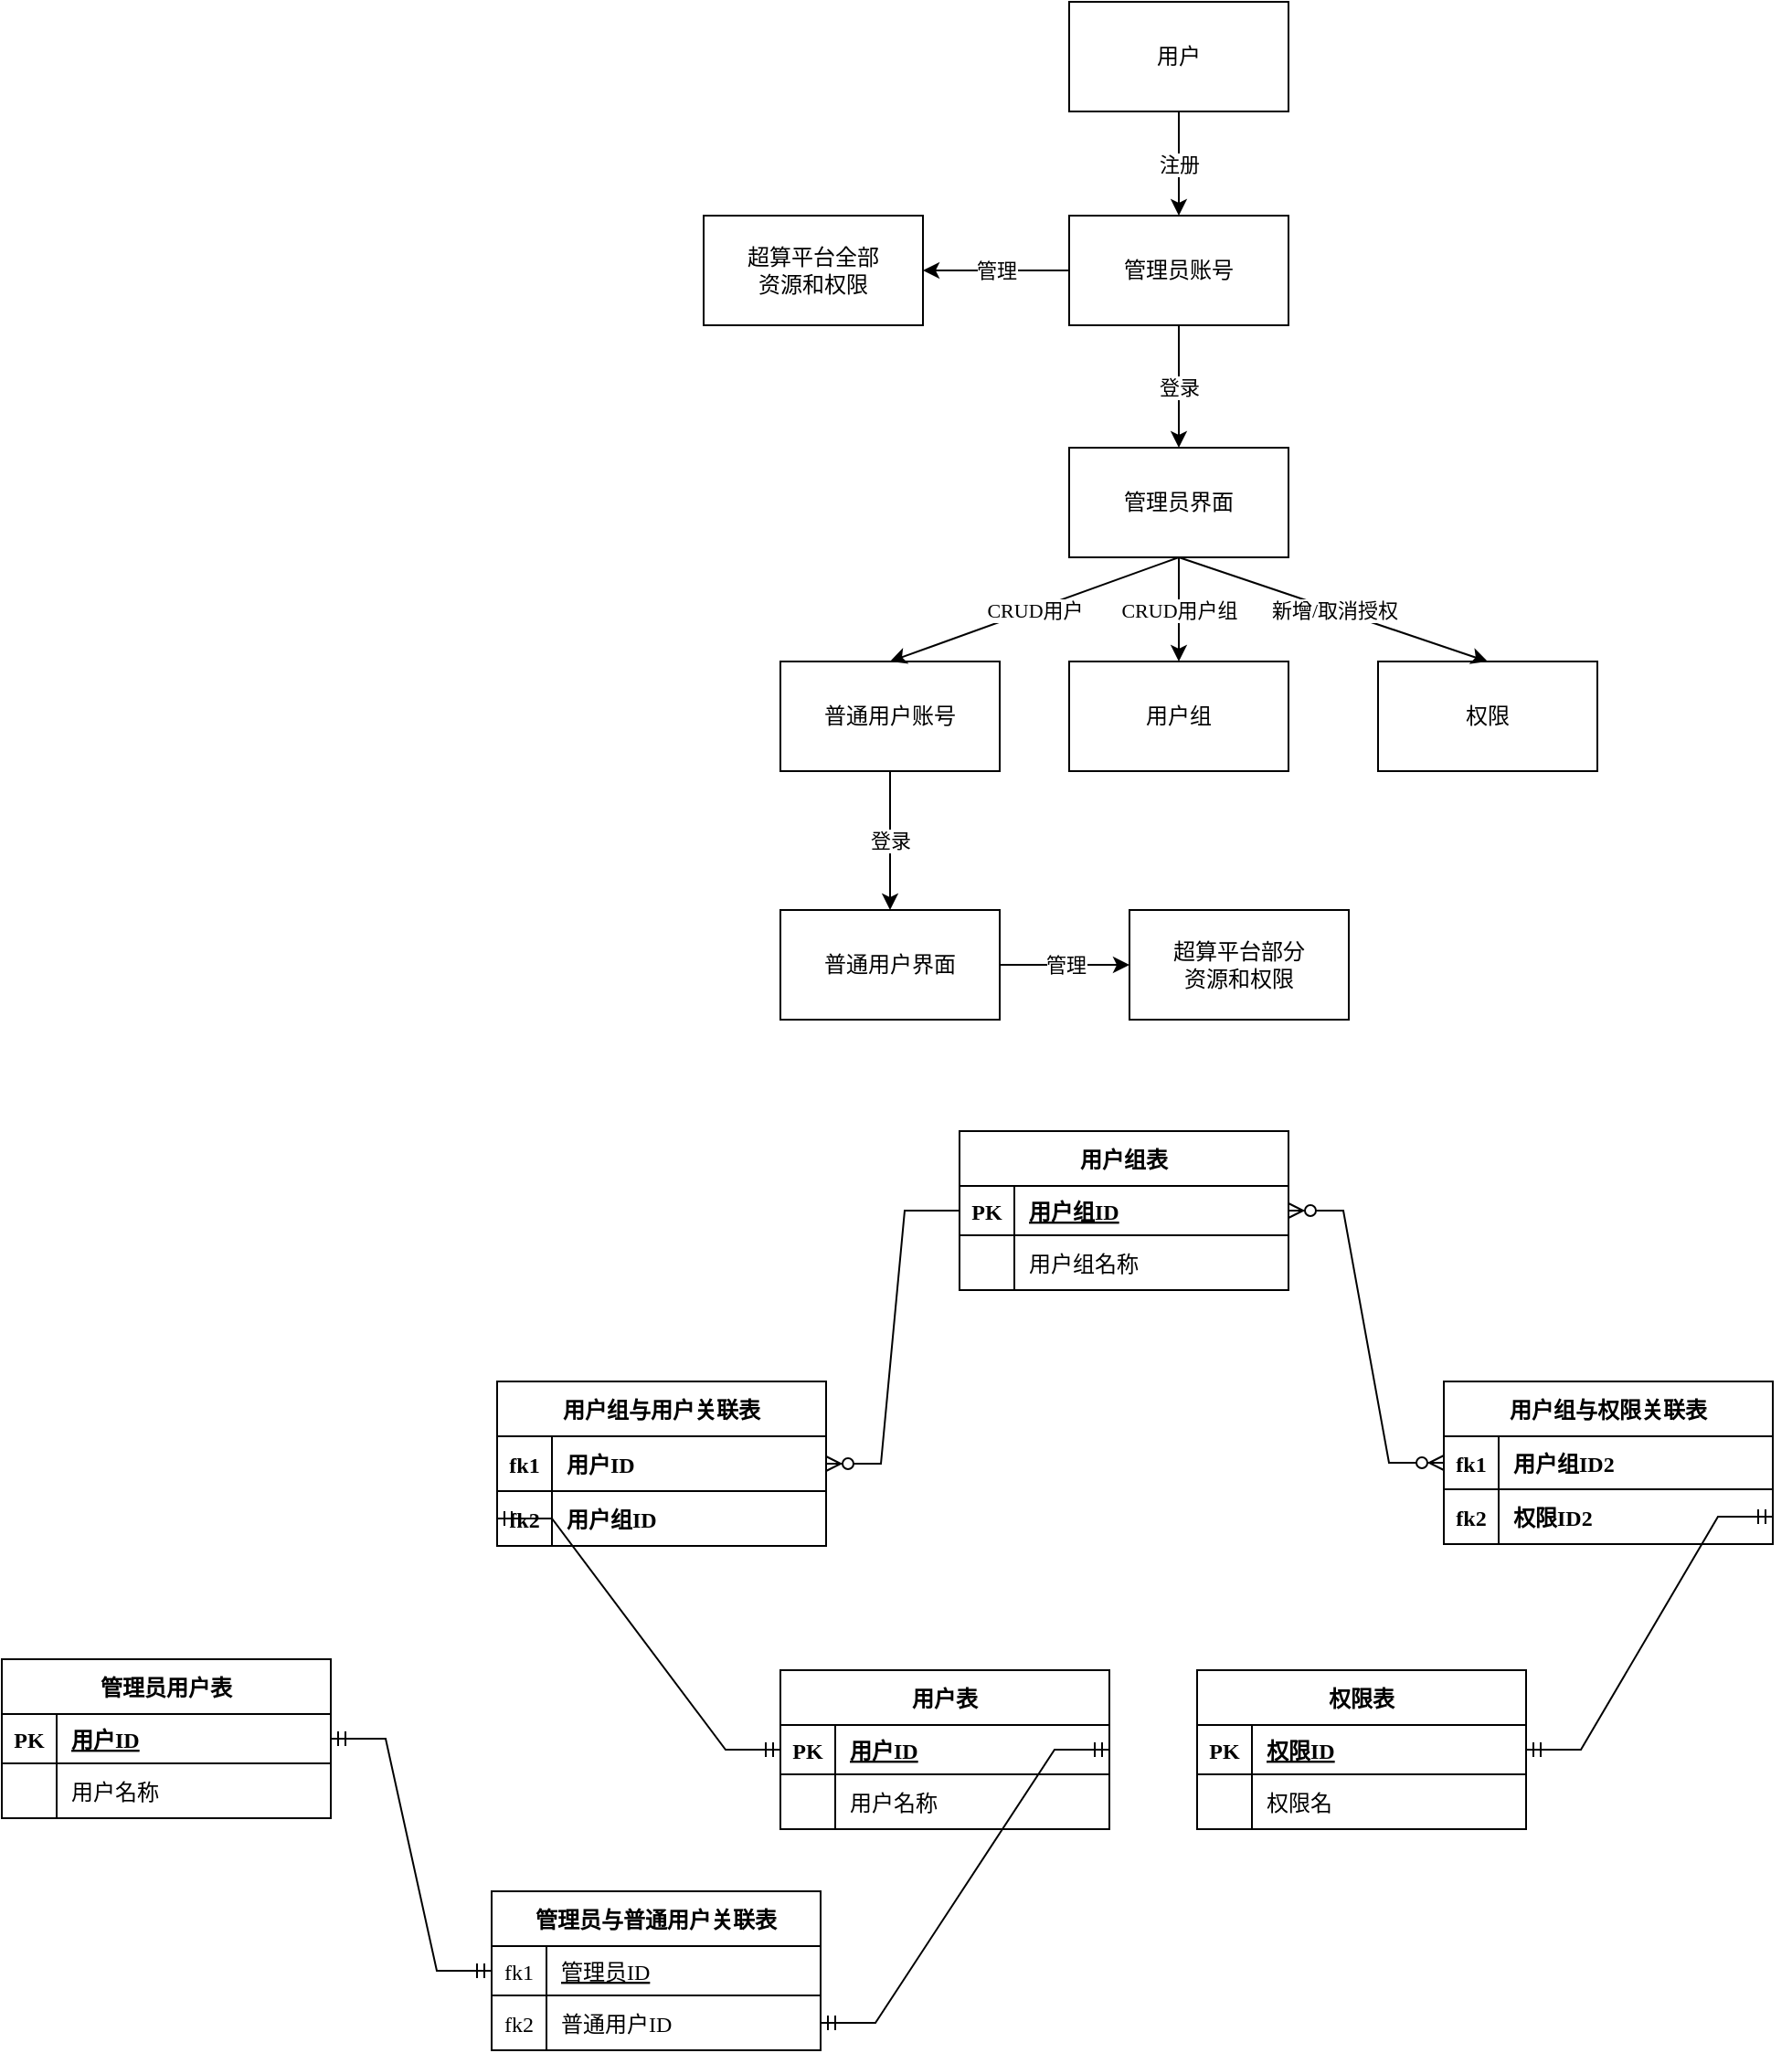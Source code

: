 <mxfile version="15.6.3" type="github">
  <diagram id="mFgV5_7U-bqLbS9MCXDc" name="Page-1">
    <mxGraphModel dx="2545" dy="935" grid="0" gridSize="10" guides="1" tooltips="1" connect="1" arrows="1" fold="1" page="1" pageScale="1" pageWidth="827" pageHeight="1169" math="0" shadow="0">
      <root>
        <mxCell id="0" />
        <mxCell id="1" parent="0" />
        <mxCell id="2kzCMtwzIrTYSETT1FgG-13" value="用户组表" style="shape=table;startSize=30;container=1;collapsible=1;childLayout=tableLayout;fixedRows=1;rowLines=0;fontStyle=1;align=center;resizeLast=1;fontFamily=Times New Roman;" parent="1" vertex="1">
          <mxGeometry x="328" y="641" width="180" height="87" as="geometry" />
        </mxCell>
        <mxCell id="2kzCMtwzIrTYSETT1FgG-14" value="" style="shape=partialRectangle;collapsible=0;dropTarget=0;pointerEvents=0;fillColor=none;top=0;left=0;bottom=1;right=0;points=[[0,0.5],[1,0.5]];portConstraint=eastwest;fontFamily=Times New Roman;" parent="2kzCMtwzIrTYSETT1FgG-13" vertex="1">
          <mxGeometry y="30" width="180" height="27" as="geometry" />
        </mxCell>
        <mxCell id="2kzCMtwzIrTYSETT1FgG-15" value="PK" style="shape=partialRectangle;connectable=0;fillColor=none;top=0;left=0;bottom=0;right=0;fontStyle=1;overflow=hidden;fontFamily=Times New Roman;" parent="2kzCMtwzIrTYSETT1FgG-14" vertex="1">
          <mxGeometry width="30" height="27" as="geometry">
            <mxRectangle width="30" height="27" as="alternateBounds" />
          </mxGeometry>
        </mxCell>
        <mxCell id="2kzCMtwzIrTYSETT1FgG-16" value="用户组ID" style="shape=partialRectangle;connectable=0;fillColor=none;top=0;left=0;bottom=0;right=0;align=left;spacingLeft=6;fontStyle=5;overflow=hidden;fontFamily=Times New Roman;" parent="2kzCMtwzIrTYSETT1FgG-14" vertex="1">
          <mxGeometry x="30" width="150" height="27" as="geometry">
            <mxRectangle width="150" height="27" as="alternateBounds" />
          </mxGeometry>
        </mxCell>
        <mxCell id="2kzCMtwzIrTYSETT1FgG-17" value="" style="shape=partialRectangle;collapsible=0;dropTarget=0;pointerEvents=0;fillColor=none;top=0;left=0;bottom=0;right=0;points=[[0,0.5],[1,0.5]];portConstraint=eastwest;fontFamily=Times New Roman;" parent="2kzCMtwzIrTYSETT1FgG-13" vertex="1">
          <mxGeometry y="57" width="180" height="30" as="geometry" />
        </mxCell>
        <mxCell id="2kzCMtwzIrTYSETT1FgG-18" value="" style="shape=partialRectangle;connectable=0;fillColor=none;top=0;left=0;bottom=0;right=0;editable=1;overflow=hidden;fontFamily=Times New Roman;" parent="2kzCMtwzIrTYSETT1FgG-17" vertex="1">
          <mxGeometry width="30" height="30" as="geometry">
            <mxRectangle width="30" height="30" as="alternateBounds" />
          </mxGeometry>
        </mxCell>
        <mxCell id="2kzCMtwzIrTYSETT1FgG-19" value="用户组名称" style="shape=partialRectangle;connectable=0;fillColor=none;top=0;left=0;bottom=0;right=0;align=left;spacingLeft=6;overflow=hidden;fontFamily=Times New Roman;" parent="2kzCMtwzIrTYSETT1FgG-17" vertex="1">
          <mxGeometry x="30" width="150" height="30" as="geometry">
            <mxRectangle width="150" height="30" as="alternateBounds" />
          </mxGeometry>
        </mxCell>
        <mxCell id="2kzCMtwzIrTYSETT1FgG-26" value="用户组与用户关联表" style="shape=table;startSize=30;container=1;collapsible=1;childLayout=tableLayout;fixedRows=1;rowLines=0;fontStyle=1;align=center;resizeLast=1;fontFamily=Times New Roman;" parent="1" vertex="1">
          <mxGeometry x="75" y="778" width="180" height="90" as="geometry" />
        </mxCell>
        <mxCell id="2kzCMtwzIrTYSETT1FgG-27" value="" style="shape=partialRectangle;collapsible=0;dropTarget=0;pointerEvents=0;fillColor=none;top=0;left=0;bottom=1;right=0;points=[[0,0.5],[1,0.5]];portConstraint=eastwest;fontFamily=Times New Roman;" parent="2kzCMtwzIrTYSETT1FgG-26" vertex="1">
          <mxGeometry y="30" width="180" height="30" as="geometry" />
        </mxCell>
        <mxCell id="2kzCMtwzIrTYSETT1FgG-28" value="fk1" style="shape=partialRectangle;connectable=0;fillColor=none;top=0;left=0;bottom=0;right=0;fontStyle=1;overflow=hidden;fontFamily=Times New Roman;" parent="2kzCMtwzIrTYSETT1FgG-27" vertex="1">
          <mxGeometry width="30" height="30" as="geometry">
            <mxRectangle width="30" height="30" as="alternateBounds" />
          </mxGeometry>
        </mxCell>
        <mxCell id="2kzCMtwzIrTYSETT1FgG-29" value="用户ID" style="shape=partialRectangle;connectable=0;fillColor=none;top=0;left=0;bottom=0;right=0;align=left;spacingLeft=6;fontStyle=1;overflow=hidden;fontFamily=Times New Roman;" parent="2kzCMtwzIrTYSETT1FgG-27" vertex="1">
          <mxGeometry x="30" width="150" height="30" as="geometry">
            <mxRectangle width="150" height="30" as="alternateBounds" />
          </mxGeometry>
        </mxCell>
        <mxCell id="2kzCMtwzIrTYSETT1FgG-30" value="" style="shape=partialRectangle;collapsible=0;dropTarget=0;pointerEvents=0;fillColor=none;top=0;left=0;bottom=0;right=0;points=[[0,0.5],[1,0.5]];portConstraint=eastwest;fontFamily=Times New Roman;" parent="2kzCMtwzIrTYSETT1FgG-26" vertex="1">
          <mxGeometry y="60" width="180" height="30" as="geometry" />
        </mxCell>
        <mxCell id="2kzCMtwzIrTYSETT1FgG-31" value="fk2" style="shape=partialRectangle;connectable=0;fillColor=none;top=0;left=0;bottom=0;right=0;editable=1;overflow=hidden;fontStyle=1;fontFamily=Times New Roman;" parent="2kzCMtwzIrTYSETT1FgG-30" vertex="1">
          <mxGeometry width="30" height="30" as="geometry">
            <mxRectangle width="30" height="30" as="alternateBounds" />
          </mxGeometry>
        </mxCell>
        <mxCell id="2kzCMtwzIrTYSETT1FgG-32" value="用户组ID" style="shape=partialRectangle;connectable=0;fillColor=none;top=0;left=0;bottom=0;right=0;align=left;spacingLeft=6;overflow=hidden;fontStyle=1;fontFamily=Times New Roman;" parent="2kzCMtwzIrTYSETT1FgG-30" vertex="1">
          <mxGeometry x="30" width="150" height="30" as="geometry">
            <mxRectangle width="150" height="30" as="alternateBounds" />
          </mxGeometry>
        </mxCell>
        <mxCell id="2kzCMtwzIrTYSETT1FgG-41" value="用户" style="rounded=0;whiteSpace=wrap;html=1;fontFamily=Times New Roman;" parent="1" vertex="1">
          <mxGeometry x="388" y="23" width="120" height="60" as="geometry" />
        </mxCell>
        <mxCell id="2kzCMtwzIrTYSETT1FgG-40" value="" style="edgeStyle=entityRelationEdgeStyle;fontSize=12;html=1;endArrow=ERzeroToMany;endFill=1;rounded=0;entryX=1;entryY=0.5;entryDx=0;entryDy=0;fontFamily=Times New Roman;exitX=0;exitY=0.5;exitDx=0;exitDy=0;" parent="1" target="2kzCMtwzIrTYSETT1FgG-27" edge="1" source="2kzCMtwzIrTYSETT1FgG-14">
          <mxGeometry width="100" height="100" relative="1" as="geometry">
            <mxPoint x="39" y="787" as="sourcePoint" />
            <mxPoint x="386" y="1116" as="targetPoint" />
          </mxGeometry>
        </mxCell>
        <mxCell id="2kzCMtwzIrTYSETT1FgG-42" value="" style="endArrow=classic;html=1;rounded=0;exitX=0.5;exitY=1;exitDx=0;exitDy=0;entryX=0.5;entryY=0;entryDx=0;entryDy=0;fontFamily=Times New Roman;" parent="1" source="2kzCMtwzIrTYSETT1FgG-41" target="2kzCMtwzIrTYSETT1FgG-45" edge="1">
          <mxGeometry relative="1" as="geometry">
            <mxPoint x="708" y="442" as="sourcePoint" />
            <mxPoint x="448" y="149" as="targetPoint" />
          </mxGeometry>
        </mxCell>
        <mxCell id="2kzCMtwzIrTYSETT1FgG-43" value="注册" style="edgeLabel;resizable=0;html=1;align=center;verticalAlign=middle;fontFamily=Times New Roman;" parent="2kzCMtwzIrTYSETT1FgG-42" connectable="0" vertex="1">
          <mxGeometry relative="1" as="geometry" />
        </mxCell>
        <mxCell id="2kzCMtwzIrTYSETT1FgG-45" value="管理员账号" style="rounded=0;whiteSpace=wrap;html=1;fontFamily=Times New Roman;" parent="1" vertex="1">
          <mxGeometry x="388" y="140" width="120" height="60" as="geometry" />
        </mxCell>
        <mxCell id="2kzCMtwzIrTYSETT1FgG-49" value="" style="endArrow=classic;html=1;rounded=0;exitX=0.5;exitY=1;exitDx=0;exitDy=0;entryX=0.5;entryY=0;entryDx=0;entryDy=0;fontFamily=Times New Roman;" parent="1" source="2kzCMtwzIrTYSETT1FgG-45" target="2kzCMtwzIrTYSETT1FgG-51" edge="1">
          <mxGeometry relative="1" as="geometry">
            <mxPoint x="582" y="301" as="sourcePoint" />
            <mxPoint x="442" y="285" as="targetPoint" />
          </mxGeometry>
        </mxCell>
        <mxCell id="2kzCMtwzIrTYSETT1FgG-50" value="登录" style="edgeLabel;resizable=0;html=1;align=center;verticalAlign=middle;fontFamily=Times New Roman;" parent="2kzCMtwzIrTYSETT1FgG-49" connectable="0" vertex="1">
          <mxGeometry relative="1" as="geometry" />
        </mxCell>
        <mxCell id="2kzCMtwzIrTYSETT1FgG-51" value="管理员界面" style="rounded=0;whiteSpace=wrap;html=1;fontFamily=Times New Roman;" parent="1" vertex="1">
          <mxGeometry x="388" y="267" width="120" height="60" as="geometry" />
        </mxCell>
        <mxCell id="2kzCMtwzIrTYSETT1FgG-53" value="超算平台全部&lt;br&gt;资源和权限" style="whiteSpace=wrap;html=1;rounded=0;fontFamily=Times New Roman;" parent="1" vertex="1">
          <mxGeometry x="188" y="140" width="120" height="60" as="geometry" />
        </mxCell>
        <mxCell id="2kzCMtwzIrTYSETT1FgG-59" value="普通用户账号" style="rounded=0;whiteSpace=wrap;html=1;fontFamily=Times New Roman;" parent="1" vertex="1">
          <mxGeometry x="230" y="384" width="120" height="60" as="geometry" />
        </mxCell>
        <mxCell id="2kzCMtwzIrTYSETT1FgG-60" value="用户组" style="rounded=0;whiteSpace=wrap;html=1;fontFamily=Times New Roman;" parent="1" vertex="1">
          <mxGeometry x="388" y="384" width="120" height="60" as="geometry" />
        </mxCell>
        <mxCell id="2kzCMtwzIrTYSETT1FgG-61" value="权限" style="rounded=0;whiteSpace=wrap;html=1;fontFamily=Times New Roman;" parent="1" vertex="1">
          <mxGeometry x="557" y="384" width="120" height="60" as="geometry" />
        </mxCell>
        <mxCell id="2kzCMtwzIrTYSETT1FgG-66" value="" style="endArrow=classic;html=1;rounded=0;fontFamily=Times New Roman;" parent="1" source="2kzCMtwzIrTYSETT1FgG-51" target="2kzCMtwzIrTYSETT1FgG-60" edge="1">
          <mxGeometry relative="1" as="geometry">
            <mxPoint x="445" y="332" as="sourcePoint" />
            <mxPoint x="445" y="362" as="targetPoint" />
          </mxGeometry>
        </mxCell>
        <mxCell id="2kzCMtwzIrTYSETT1FgG-67" value="CRUD用户组" style="edgeLabel;resizable=0;html=1;align=center;verticalAlign=middle;fontFamily=Times New Roman;" parent="2kzCMtwzIrTYSETT1FgG-66" connectable="0" vertex="1">
          <mxGeometry relative="1" as="geometry" />
        </mxCell>
        <mxCell id="2kzCMtwzIrTYSETT1FgG-68" value="" style="endArrow=classic;html=1;rounded=0;exitX=0.5;exitY=1;exitDx=0;exitDy=0;entryX=0.5;entryY=0;entryDx=0;entryDy=0;fontFamily=Times New Roman;" parent="1" source="2kzCMtwzIrTYSETT1FgG-51" target="2kzCMtwzIrTYSETT1FgG-59" edge="1">
          <mxGeometry relative="1" as="geometry">
            <mxPoint x="458" y="337" as="sourcePoint" />
            <mxPoint x="458" y="394" as="targetPoint" />
            <Array as="points" />
          </mxGeometry>
        </mxCell>
        <mxCell id="2kzCMtwzIrTYSETT1FgG-69" value="CRUD用户" style="edgeLabel;resizable=0;html=1;align=center;verticalAlign=middle;fontFamily=Times New Roman;" parent="2kzCMtwzIrTYSETT1FgG-68" connectable="0" vertex="1">
          <mxGeometry relative="1" as="geometry" />
        </mxCell>
        <mxCell id="2kzCMtwzIrTYSETT1FgG-70" value="" style="endArrow=classic;html=1;rounded=0;exitX=0.5;exitY=1;exitDx=0;exitDy=0;entryX=0.5;entryY=0;entryDx=0;entryDy=0;fontFamily=Times New Roman;" parent="1" source="2kzCMtwzIrTYSETT1FgG-51" target="2kzCMtwzIrTYSETT1FgG-61" edge="1">
          <mxGeometry relative="1" as="geometry">
            <mxPoint x="398" y="307" as="sourcePoint" />
            <mxPoint x="300" y="394" as="targetPoint" />
            <Array as="points" />
          </mxGeometry>
        </mxCell>
        <mxCell id="2kzCMtwzIrTYSETT1FgG-71" value="新增/取消授权" style="edgeLabel;resizable=0;html=1;align=center;verticalAlign=middle;fontFamily=Times New Roman;" parent="2kzCMtwzIrTYSETT1FgG-70" connectable="0" vertex="1">
          <mxGeometry relative="1" as="geometry" />
        </mxCell>
        <mxCell id="2kzCMtwzIrTYSETT1FgG-73" value="" style="endArrow=classic;html=1;rounded=0;exitX=0.5;exitY=1;exitDx=0;exitDy=0;entryX=0.5;entryY=0;entryDx=0;entryDy=0;fontFamily=Times New Roman;" parent="1" source="2kzCMtwzIrTYSETT1FgG-59" target="2kzCMtwzIrTYSETT1FgG-75" edge="1">
          <mxGeometry relative="1" as="geometry">
            <mxPoint x="289.58" y="456" as="sourcePoint" />
            <mxPoint x="290" y="528" as="targetPoint" />
          </mxGeometry>
        </mxCell>
        <mxCell id="2kzCMtwzIrTYSETT1FgG-74" value="登录" style="edgeLabel;resizable=0;html=1;align=center;verticalAlign=middle;fontFamily=Times New Roman;" parent="2kzCMtwzIrTYSETT1FgG-73" connectable="0" vertex="1">
          <mxGeometry relative="1" as="geometry" />
        </mxCell>
        <mxCell id="2kzCMtwzIrTYSETT1FgG-75" value="普通用户界面" style="rounded=0;whiteSpace=wrap;html=1;fontFamily=Times New Roman;" parent="1" vertex="1">
          <mxGeometry x="230" y="520" width="120" height="60" as="geometry" />
        </mxCell>
        <mxCell id="2kzCMtwzIrTYSETT1FgG-76" value="" style="endArrow=classic;html=1;rounded=0;exitX=0;exitY=0.5;exitDx=0;exitDy=0;entryX=1;entryY=0.5;entryDx=0;entryDy=0;fontFamily=Times New Roman;" parent="1" source="2kzCMtwzIrTYSETT1FgG-45" target="2kzCMtwzIrTYSETT1FgG-53" edge="1">
          <mxGeometry relative="1" as="geometry">
            <mxPoint x="59" y="240" as="sourcePoint" />
            <mxPoint x="159" y="240" as="targetPoint" />
          </mxGeometry>
        </mxCell>
        <mxCell id="2kzCMtwzIrTYSETT1FgG-77" value="管理" style="edgeLabel;resizable=0;html=1;align=center;verticalAlign=middle;fontFamily=Times New Roman;" parent="2kzCMtwzIrTYSETT1FgG-76" connectable="0" vertex="1">
          <mxGeometry relative="1" as="geometry" />
        </mxCell>
        <mxCell id="2kzCMtwzIrTYSETT1FgG-78" value="" style="endArrow=classic;html=1;rounded=0;exitX=1;exitY=0.5;exitDx=0;exitDy=0;fontFamily=Times New Roman;" parent="1" source="2kzCMtwzIrTYSETT1FgG-75" edge="1">
          <mxGeometry relative="1" as="geometry">
            <mxPoint x="501" y="533" as="sourcePoint" />
            <mxPoint x="421" y="550" as="targetPoint" />
          </mxGeometry>
        </mxCell>
        <mxCell id="2kzCMtwzIrTYSETT1FgG-79" value="管理" style="edgeLabel;resizable=0;html=1;align=center;verticalAlign=middle;fontFamily=Times New Roman;" parent="2kzCMtwzIrTYSETT1FgG-78" connectable="0" vertex="1">
          <mxGeometry relative="1" as="geometry" />
        </mxCell>
        <mxCell id="2kzCMtwzIrTYSETT1FgG-80" value="超算平台部分&lt;br&gt;资源和权限" style="whiteSpace=wrap;html=1;rounded=0;fontFamily=Times New Roman;" parent="1" vertex="1">
          <mxGeometry x="421" y="520" width="120" height="60" as="geometry" />
        </mxCell>
        <mxCell id="2kzCMtwzIrTYSETT1FgG-83" value="用户表" style="shape=table;startSize=30;container=1;collapsible=1;childLayout=tableLayout;fixedRows=1;rowLines=0;fontStyle=1;align=center;resizeLast=1;fontFamily=Times New Roman;" parent="1" vertex="1">
          <mxGeometry x="230" y="936" width="180" height="87" as="geometry" />
        </mxCell>
        <mxCell id="2kzCMtwzIrTYSETT1FgG-84" value="" style="shape=partialRectangle;collapsible=0;dropTarget=0;pointerEvents=0;fillColor=none;top=0;left=0;bottom=1;right=0;points=[[0,0.5],[1,0.5]];portConstraint=eastwest;fontFamily=Times New Roman;" parent="2kzCMtwzIrTYSETT1FgG-83" vertex="1">
          <mxGeometry y="30" width="180" height="27" as="geometry" />
        </mxCell>
        <mxCell id="2kzCMtwzIrTYSETT1FgG-85" value="PK" style="shape=partialRectangle;connectable=0;fillColor=none;top=0;left=0;bottom=0;right=0;fontStyle=1;overflow=hidden;fontFamily=Times New Roman;" parent="2kzCMtwzIrTYSETT1FgG-84" vertex="1">
          <mxGeometry width="30" height="27" as="geometry">
            <mxRectangle width="30" height="27" as="alternateBounds" />
          </mxGeometry>
        </mxCell>
        <mxCell id="2kzCMtwzIrTYSETT1FgG-86" value="用户ID" style="shape=partialRectangle;connectable=0;fillColor=none;top=0;left=0;bottom=0;right=0;align=left;spacingLeft=6;fontStyle=5;overflow=hidden;fontFamily=Times New Roman;" parent="2kzCMtwzIrTYSETT1FgG-84" vertex="1">
          <mxGeometry x="30" width="150" height="27" as="geometry">
            <mxRectangle width="150" height="27" as="alternateBounds" />
          </mxGeometry>
        </mxCell>
        <mxCell id="2kzCMtwzIrTYSETT1FgG-87" value="" style="shape=partialRectangle;collapsible=0;dropTarget=0;pointerEvents=0;fillColor=none;top=0;left=0;bottom=0;right=0;points=[[0,0.5],[1,0.5]];portConstraint=eastwest;fontFamily=Times New Roman;" parent="2kzCMtwzIrTYSETT1FgG-83" vertex="1">
          <mxGeometry y="57" width="180" height="30" as="geometry" />
        </mxCell>
        <mxCell id="2kzCMtwzIrTYSETT1FgG-88" value="" style="shape=partialRectangle;connectable=0;fillColor=none;top=0;left=0;bottom=0;right=0;editable=1;overflow=hidden;fontFamily=Times New Roman;" parent="2kzCMtwzIrTYSETT1FgG-87" vertex="1">
          <mxGeometry width="30" height="30" as="geometry">
            <mxRectangle width="30" height="30" as="alternateBounds" />
          </mxGeometry>
        </mxCell>
        <mxCell id="2kzCMtwzIrTYSETT1FgG-89" value="用户名称" style="shape=partialRectangle;connectable=0;fillColor=none;top=0;left=0;bottom=0;right=0;align=left;spacingLeft=6;overflow=hidden;fontFamily=Times New Roman;" parent="2kzCMtwzIrTYSETT1FgG-87" vertex="1">
          <mxGeometry x="30" width="150" height="30" as="geometry">
            <mxRectangle width="150" height="30" as="alternateBounds" />
          </mxGeometry>
        </mxCell>
        <mxCell id="km6JaJJbkQd7-3y9MGti-1" value="权限表" style="shape=table;startSize=30;container=1;collapsible=1;childLayout=tableLayout;fixedRows=1;rowLines=0;fontStyle=1;align=center;resizeLast=1;fontFamily=Times New Roman;" vertex="1" parent="1">
          <mxGeometry x="458" y="936" width="180" height="87" as="geometry" />
        </mxCell>
        <mxCell id="km6JaJJbkQd7-3y9MGti-2" value="" style="shape=partialRectangle;collapsible=0;dropTarget=0;pointerEvents=0;fillColor=none;top=0;left=0;bottom=1;right=0;points=[[0,0.5],[1,0.5]];portConstraint=eastwest;fontFamily=Times New Roman;" vertex="1" parent="km6JaJJbkQd7-3y9MGti-1">
          <mxGeometry y="30" width="180" height="27" as="geometry" />
        </mxCell>
        <mxCell id="km6JaJJbkQd7-3y9MGti-3" value="PK" style="shape=partialRectangle;connectable=0;fillColor=none;top=0;left=0;bottom=0;right=0;fontStyle=1;overflow=hidden;fontFamily=Times New Roman;" vertex="1" parent="km6JaJJbkQd7-3y9MGti-2">
          <mxGeometry width="30" height="27" as="geometry">
            <mxRectangle width="30" height="27" as="alternateBounds" />
          </mxGeometry>
        </mxCell>
        <mxCell id="km6JaJJbkQd7-3y9MGti-4" value="权限ID" style="shape=partialRectangle;connectable=0;fillColor=none;top=0;left=0;bottom=0;right=0;align=left;spacingLeft=6;fontStyle=5;overflow=hidden;fontFamily=Times New Roman;" vertex="1" parent="km6JaJJbkQd7-3y9MGti-2">
          <mxGeometry x="30" width="150" height="27" as="geometry">
            <mxRectangle width="150" height="27" as="alternateBounds" />
          </mxGeometry>
        </mxCell>
        <mxCell id="km6JaJJbkQd7-3y9MGti-5" value="" style="shape=partialRectangle;collapsible=0;dropTarget=0;pointerEvents=0;fillColor=none;top=0;left=0;bottom=0;right=0;points=[[0,0.5],[1,0.5]];portConstraint=eastwest;fontFamily=Times New Roman;" vertex="1" parent="km6JaJJbkQd7-3y9MGti-1">
          <mxGeometry y="57" width="180" height="30" as="geometry" />
        </mxCell>
        <mxCell id="km6JaJJbkQd7-3y9MGti-6" value="" style="shape=partialRectangle;connectable=0;fillColor=none;top=0;left=0;bottom=0;right=0;editable=1;overflow=hidden;fontFamily=Times New Roman;" vertex="1" parent="km6JaJJbkQd7-3y9MGti-5">
          <mxGeometry width="30" height="30" as="geometry">
            <mxRectangle width="30" height="30" as="alternateBounds" />
          </mxGeometry>
        </mxCell>
        <mxCell id="km6JaJJbkQd7-3y9MGti-7" value="权限名" style="shape=partialRectangle;connectable=0;fillColor=none;top=0;left=0;bottom=0;right=0;align=left;spacingLeft=6;overflow=hidden;fontFamily=Times New Roman;" vertex="1" parent="km6JaJJbkQd7-3y9MGti-5">
          <mxGeometry x="30" width="150" height="30" as="geometry">
            <mxRectangle width="150" height="30" as="alternateBounds" />
          </mxGeometry>
        </mxCell>
        <mxCell id="km6JaJJbkQd7-3y9MGti-8" value="用户组与权限关联表" style="shape=table;startSize=30;container=1;collapsible=1;childLayout=tableLayout;fixedRows=1;rowLines=0;fontStyle=1;align=center;resizeLast=1;fontFamily=Times New Roman;" vertex="1" parent="1">
          <mxGeometry x="593" y="778" width="180" height="89" as="geometry" />
        </mxCell>
        <mxCell id="km6JaJJbkQd7-3y9MGti-9" value="" style="shape=partialRectangle;collapsible=0;dropTarget=0;pointerEvents=0;fillColor=none;top=0;left=0;bottom=1;right=0;points=[[0,0.5],[1,0.5]];portConstraint=eastwest;fontFamily=Times New Roman;" vertex="1" parent="km6JaJJbkQd7-3y9MGti-8">
          <mxGeometry y="30" width="180" height="29" as="geometry" />
        </mxCell>
        <mxCell id="km6JaJJbkQd7-3y9MGti-10" value="fk1" style="shape=partialRectangle;connectable=0;fillColor=none;top=0;left=0;bottom=0;right=0;fontStyle=1;overflow=hidden;fontFamily=Times New Roman;" vertex="1" parent="km6JaJJbkQd7-3y9MGti-9">
          <mxGeometry width="30" height="29" as="geometry">
            <mxRectangle width="30" height="29" as="alternateBounds" />
          </mxGeometry>
        </mxCell>
        <mxCell id="km6JaJJbkQd7-3y9MGti-11" value="用户组ID2" style="shape=partialRectangle;connectable=0;fillColor=none;top=0;left=0;bottom=0;right=0;align=left;spacingLeft=6;fontStyle=1;overflow=hidden;fontFamily=Times New Roman;" vertex="1" parent="km6JaJJbkQd7-3y9MGti-9">
          <mxGeometry x="30" width="150" height="29" as="geometry">
            <mxRectangle width="150" height="29" as="alternateBounds" />
          </mxGeometry>
        </mxCell>
        <mxCell id="km6JaJJbkQd7-3y9MGti-12" value="" style="shape=partialRectangle;collapsible=0;dropTarget=0;pointerEvents=0;fillColor=none;top=0;left=0;bottom=0;right=0;points=[[0,0.5],[1,0.5]];portConstraint=eastwest;fontFamily=Times New Roman;" vertex="1" parent="km6JaJJbkQd7-3y9MGti-8">
          <mxGeometry y="59" width="180" height="30" as="geometry" />
        </mxCell>
        <mxCell id="km6JaJJbkQd7-3y9MGti-13" value="fk2" style="shape=partialRectangle;connectable=0;fillColor=none;top=0;left=0;bottom=0;right=0;editable=1;overflow=hidden;fontStyle=1;fontFamily=Times New Roman;" vertex="1" parent="km6JaJJbkQd7-3y9MGti-12">
          <mxGeometry width="30" height="30" as="geometry">
            <mxRectangle width="30" height="30" as="alternateBounds" />
          </mxGeometry>
        </mxCell>
        <mxCell id="km6JaJJbkQd7-3y9MGti-14" value="权限ID2" style="shape=partialRectangle;connectable=0;fillColor=none;top=0;left=0;bottom=0;right=0;align=left;spacingLeft=6;overflow=hidden;fontStyle=1;fontFamily=Times New Roman;" vertex="1" parent="km6JaJJbkQd7-3y9MGti-12">
          <mxGeometry x="30" width="150" height="30" as="geometry">
            <mxRectangle width="150" height="30" as="alternateBounds" />
          </mxGeometry>
        </mxCell>
        <mxCell id="km6JaJJbkQd7-3y9MGti-15" value="管理员用户表" style="shape=table;startSize=30;container=1;collapsible=1;childLayout=tableLayout;fixedRows=1;rowLines=0;fontStyle=1;align=center;resizeLast=1;fontFamily=Times New Roman;" vertex="1" parent="1">
          <mxGeometry x="-196" y="930" width="180" height="87" as="geometry" />
        </mxCell>
        <mxCell id="km6JaJJbkQd7-3y9MGti-16" value="" style="shape=partialRectangle;collapsible=0;dropTarget=0;pointerEvents=0;fillColor=none;top=0;left=0;bottom=1;right=0;points=[[0,0.5],[1,0.5]];portConstraint=eastwest;fontFamily=Times New Roman;" vertex="1" parent="km6JaJJbkQd7-3y9MGti-15">
          <mxGeometry y="30" width="180" height="27" as="geometry" />
        </mxCell>
        <mxCell id="km6JaJJbkQd7-3y9MGti-17" value="PK" style="shape=partialRectangle;connectable=0;fillColor=none;top=0;left=0;bottom=0;right=0;fontStyle=1;overflow=hidden;fontFamily=Times New Roman;" vertex="1" parent="km6JaJJbkQd7-3y9MGti-16">
          <mxGeometry width="30" height="27" as="geometry">
            <mxRectangle width="30" height="27" as="alternateBounds" />
          </mxGeometry>
        </mxCell>
        <mxCell id="km6JaJJbkQd7-3y9MGti-18" value="用户ID" style="shape=partialRectangle;connectable=0;fillColor=none;top=0;left=0;bottom=0;right=0;align=left;spacingLeft=6;fontStyle=5;overflow=hidden;fontFamily=Times New Roman;" vertex="1" parent="km6JaJJbkQd7-3y9MGti-16">
          <mxGeometry x="30" width="150" height="27" as="geometry">
            <mxRectangle width="150" height="27" as="alternateBounds" />
          </mxGeometry>
        </mxCell>
        <mxCell id="km6JaJJbkQd7-3y9MGti-19" value="" style="shape=partialRectangle;collapsible=0;dropTarget=0;pointerEvents=0;fillColor=none;top=0;left=0;bottom=0;right=0;points=[[0,0.5],[1,0.5]];portConstraint=eastwest;fontFamily=Times New Roman;" vertex="1" parent="km6JaJJbkQd7-3y9MGti-15">
          <mxGeometry y="57" width="180" height="30" as="geometry" />
        </mxCell>
        <mxCell id="km6JaJJbkQd7-3y9MGti-20" value="" style="shape=partialRectangle;connectable=0;fillColor=none;top=0;left=0;bottom=0;right=0;editable=1;overflow=hidden;fontFamily=Times New Roman;" vertex="1" parent="km6JaJJbkQd7-3y9MGti-19">
          <mxGeometry width="30" height="30" as="geometry">
            <mxRectangle width="30" height="30" as="alternateBounds" />
          </mxGeometry>
        </mxCell>
        <mxCell id="km6JaJJbkQd7-3y9MGti-21" value="用户名称" style="shape=partialRectangle;connectable=0;fillColor=none;top=0;left=0;bottom=0;right=0;align=left;spacingLeft=6;overflow=hidden;fontFamily=Times New Roman;" vertex="1" parent="km6JaJJbkQd7-3y9MGti-19">
          <mxGeometry x="30" width="150" height="30" as="geometry">
            <mxRectangle width="150" height="30" as="alternateBounds" />
          </mxGeometry>
        </mxCell>
        <mxCell id="km6JaJJbkQd7-3y9MGti-22" value="" style="edgeStyle=entityRelationEdgeStyle;fontSize=12;html=1;endArrow=ERzeroToMany;endFill=1;startArrow=ERzeroToMany;rounded=0;exitX=1;exitY=0.5;exitDx=0;exitDy=0;" edge="1" parent="1" source="2kzCMtwzIrTYSETT1FgG-14" target="km6JaJJbkQd7-3y9MGti-9">
          <mxGeometry width="100" height="100" relative="1" as="geometry">
            <mxPoint x="673" y="753" as="sourcePoint" />
            <mxPoint x="773" y="653" as="targetPoint" />
          </mxGeometry>
        </mxCell>
        <mxCell id="km6JaJJbkQd7-3y9MGti-23" value="" style="edgeStyle=entityRelationEdgeStyle;fontSize=12;html=1;endArrow=ERmandOne;startArrow=ERmandOne;rounded=0;entryX=1;entryY=0.5;entryDx=0;entryDy=0;exitX=1;exitY=0.5;exitDx=0;exitDy=0;" edge="1" parent="1" source="km6JaJJbkQd7-3y9MGti-12" target="km6JaJJbkQd7-3y9MGti-2">
          <mxGeometry width="100" height="100" relative="1" as="geometry">
            <mxPoint x="441" y="940" as="sourcePoint" />
            <mxPoint x="541" y="840" as="targetPoint" />
          </mxGeometry>
        </mxCell>
        <mxCell id="km6JaJJbkQd7-3y9MGti-25" value="" style="edgeStyle=entityRelationEdgeStyle;fontSize=12;html=1;endArrow=ERmandOne;startArrow=ERmandOne;rounded=0;exitX=0;exitY=0.5;exitDx=0;exitDy=0;" edge="1" parent="1" source="2kzCMtwzIrTYSETT1FgG-30" target="2kzCMtwzIrTYSETT1FgG-84">
          <mxGeometry width="100" height="100" relative="1" as="geometry">
            <mxPoint x="263" y="860" as="sourcePoint" />
            <mxPoint x="94" y="976.5" as="targetPoint" />
          </mxGeometry>
        </mxCell>
        <mxCell id="km6JaJJbkQd7-3y9MGti-27" value="管理员与普通用户关联表" style="shape=table;startSize=30;container=1;collapsible=1;childLayout=tableLayout;fixedRows=1;rowLines=0;fontStyle=1;align=center;resizeLast=1;fontFamily=Times New Roman;" vertex="1" parent="1">
          <mxGeometry x="72" y="1057" width="180" height="87" as="geometry" />
        </mxCell>
        <mxCell id="km6JaJJbkQd7-3y9MGti-28" value="" style="shape=partialRectangle;collapsible=0;dropTarget=0;pointerEvents=0;fillColor=none;top=0;left=0;bottom=1;right=0;points=[[0,0.5],[1,0.5]];portConstraint=eastwest;fontFamily=Times New Roman;" vertex="1" parent="km6JaJJbkQd7-3y9MGti-27">
          <mxGeometry y="30" width="180" height="27" as="geometry" />
        </mxCell>
        <mxCell id="km6JaJJbkQd7-3y9MGti-29" value="fk1" style="shape=partialRectangle;connectable=0;fillColor=none;top=0;left=0;bottom=0;right=0;fontStyle=0;overflow=hidden;fontFamily=Times New Roman;" vertex="1" parent="km6JaJJbkQd7-3y9MGti-28">
          <mxGeometry width="30" height="27" as="geometry">
            <mxRectangle width="30" height="27" as="alternateBounds" />
          </mxGeometry>
        </mxCell>
        <mxCell id="km6JaJJbkQd7-3y9MGti-30" value="管理员ID" style="shape=partialRectangle;connectable=0;fillColor=none;top=0;left=0;bottom=0;right=0;align=left;spacingLeft=6;fontStyle=4;overflow=hidden;fontFamily=Times New Roman;" vertex="1" parent="km6JaJJbkQd7-3y9MGti-28">
          <mxGeometry x="30" width="150" height="27" as="geometry">
            <mxRectangle width="150" height="27" as="alternateBounds" />
          </mxGeometry>
        </mxCell>
        <mxCell id="km6JaJJbkQd7-3y9MGti-31" value="" style="shape=partialRectangle;collapsible=0;dropTarget=0;pointerEvents=0;fillColor=none;top=0;left=0;bottom=0;right=0;points=[[0,0.5],[1,0.5]];portConstraint=eastwest;fontFamily=Times New Roman;" vertex="1" parent="km6JaJJbkQd7-3y9MGti-27">
          <mxGeometry y="57" width="180" height="30" as="geometry" />
        </mxCell>
        <mxCell id="km6JaJJbkQd7-3y9MGti-32" value="fk2" style="shape=partialRectangle;connectable=0;fillColor=none;top=0;left=0;bottom=0;right=0;editable=1;overflow=hidden;fontFamily=Times New Roman;" vertex="1" parent="km6JaJJbkQd7-3y9MGti-31">
          <mxGeometry width="30" height="30" as="geometry">
            <mxRectangle width="30" height="30" as="alternateBounds" />
          </mxGeometry>
        </mxCell>
        <mxCell id="km6JaJJbkQd7-3y9MGti-33" value="普通用户ID" style="shape=partialRectangle;connectable=0;fillColor=none;top=0;left=0;bottom=0;right=0;align=left;spacingLeft=6;overflow=hidden;fontFamily=Times New Roman;" vertex="1" parent="km6JaJJbkQd7-3y9MGti-31">
          <mxGeometry x="30" width="150" height="30" as="geometry">
            <mxRectangle width="150" height="30" as="alternateBounds" />
          </mxGeometry>
        </mxCell>
        <mxCell id="km6JaJJbkQd7-3y9MGti-34" value="" style="edgeStyle=entityRelationEdgeStyle;fontSize=12;html=1;endArrow=ERmandOne;startArrow=ERmandOne;rounded=0;exitX=1;exitY=0.5;exitDx=0;exitDy=0;entryX=1;entryY=0.5;entryDx=0;entryDy=0;" edge="1" parent="1" source="km6JaJJbkQd7-3y9MGti-31" target="2kzCMtwzIrTYSETT1FgG-84">
          <mxGeometry width="100" height="100" relative="1" as="geometry">
            <mxPoint x="202" y="876" as="sourcePoint" />
            <mxPoint x="302" y="776" as="targetPoint" />
          </mxGeometry>
        </mxCell>
        <mxCell id="km6JaJJbkQd7-3y9MGti-35" value="" style="edgeStyle=entityRelationEdgeStyle;fontSize=12;html=1;endArrow=ERmandOne;startArrow=ERmandOne;rounded=0;entryX=0;entryY=0.5;entryDx=0;entryDy=0;" edge="1" parent="1" source="km6JaJJbkQd7-3y9MGti-16" target="km6JaJJbkQd7-3y9MGti-28">
          <mxGeometry width="100" height="100" relative="1" as="geometry">
            <mxPoint x="198" y="1129" as="sourcePoint" />
            <mxPoint x="420" y="989.5" as="targetPoint" />
          </mxGeometry>
        </mxCell>
      </root>
    </mxGraphModel>
  </diagram>
</mxfile>
